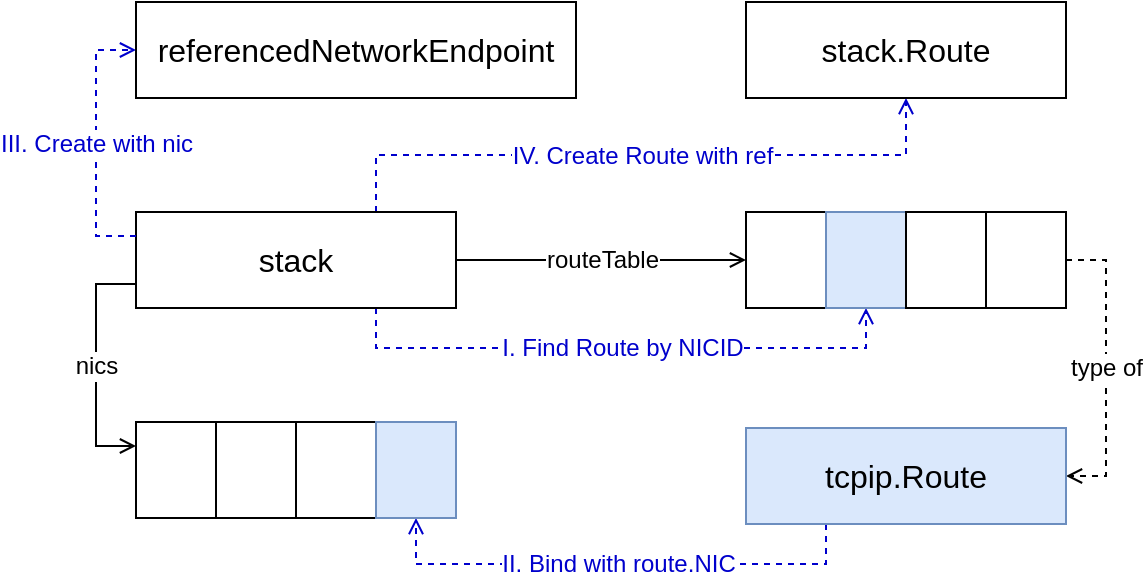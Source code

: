 <mxfile version="11.1.4" type="device"><diagram id="38wjdXhXp2iMwTDVRZkD" name="overView"><mxGraphModel dx="946" dy="682" grid="1" gridSize="10" guides="1" tooltips="1" connect="1" arrows="1" fold="1" page="1" pageScale="1" pageWidth="850" pageHeight="1100" math="0" shadow="0"><root><mxCell id="0"/><mxCell id="1" parent="0"/><mxCell id="Zo_7bwTawd5Thp_G4I15-7" value="routeTable" style="edgeStyle=orthogonalEdgeStyle;rounded=0;orthogonalLoop=1;jettySize=auto;html=1;fontSize=12;endArrow=open;endFill=0;" edge="1" parent="1" source="Zo_7bwTawd5Thp_G4I15-2" target="Zo_7bwTawd5Thp_G4I15-3"><mxGeometry relative="1" as="geometry"/></mxCell><mxCell id="Zo_7bwTawd5Thp_G4I15-15" value="nics" style="edgeStyle=orthogonalEdgeStyle;rounded=0;orthogonalLoop=1;jettySize=auto;html=1;exitX=0;exitY=0.75;exitDx=0;exitDy=0;entryX=0;entryY=0.25;entryDx=0;entryDy=0;endArrow=open;endFill=0;fontSize=12;" edge="1" parent="1" source="Zo_7bwTawd5Thp_G4I15-2" target="Zo_7bwTawd5Thp_G4I15-11"><mxGeometry relative="1" as="geometry"/></mxCell><mxCell id="Zo_7bwTawd5Thp_G4I15-16" value="I. Find Route by NICID" style="edgeStyle=orthogonalEdgeStyle;rounded=0;orthogonalLoop=1;jettySize=auto;html=1;exitX=0.75;exitY=1;exitDx=0;exitDy=0;entryX=0.5;entryY=1;entryDx=0;entryDy=0;endArrow=open;endFill=0;fontSize=12;dashed=1;strokeColor=#0000CC;fontColor=#0000CC;" edge="1" parent="1" source="Zo_7bwTawd5Thp_G4I15-2" target="Zo_7bwTawd5Thp_G4I15-4"><mxGeometry relative="1" as="geometry"/></mxCell><mxCell id="Zo_7bwTawd5Thp_G4I15-30" value="IV. Create Route with ref" style="edgeStyle=orthogonalEdgeStyle;rounded=0;orthogonalLoop=1;jettySize=auto;html=1;exitX=0.75;exitY=0;exitDx=0;exitDy=0;entryX=0.5;entryY=1;entryDx=0;entryDy=0;dashed=1;endArrow=open;endFill=0;fontSize=12;strokeColor=#0000CC;fontColor=#0000CC;" edge="1" parent="1" source="Zo_7bwTawd5Thp_G4I15-2" target="Zo_7bwTawd5Thp_G4I15-28"><mxGeometry relative="1" as="geometry"/></mxCell><mxCell id="Zo_7bwTawd5Thp_G4I15-2" value="stack" style="rounded=0;whiteSpace=wrap;html=1;fontSize=16;" vertex="1" parent="1"><mxGeometry x="192" y="163" width="160" height="48" as="geometry"/></mxCell><mxCell id="Zo_7bwTawd5Thp_G4I15-10" value="type of" style="edgeStyle=orthogonalEdgeStyle;rounded=0;orthogonalLoop=1;jettySize=auto;html=1;exitX=1;exitY=0.5;exitDx=0;exitDy=0;entryX=1;entryY=0.5;entryDx=0;entryDy=0;endArrow=open;endFill=0;fontSize=12;dashed=1;" edge="1" parent="1" source="Zo_7bwTawd5Thp_G4I15-6" target="Zo_7bwTawd5Thp_G4I15-9"><mxGeometry relative="1" as="geometry"/></mxCell><mxCell id="Zo_7bwTawd5Thp_G4I15-3" value="" style="rounded=0;whiteSpace=wrap;html=1;fontSize=16;" vertex="1" parent="1"><mxGeometry x="497" y="163" width="40" height="48" as="geometry"/></mxCell><mxCell id="Zo_7bwTawd5Thp_G4I15-4" value="" style="rounded=0;whiteSpace=wrap;html=1;fontSize=16;fillColor=#dae8fc;strokeColor=#6c8ebf;" vertex="1" parent="1"><mxGeometry x="537" y="163" width="40" height="48" as="geometry"/></mxCell><mxCell id="Zo_7bwTawd5Thp_G4I15-5" value="" style="rounded=0;whiteSpace=wrap;html=1;fontSize=16;" vertex="1" parent="1"><mxGeometry x="577" y="163" width="40" height="48" as="geometry"/></mxCell><mxCell id="Zo_7bwTawd5Thp_G4I15-6" value="" style="rounded=0;whiteSpace=wrap;html=1;fontSize=16;" vertex="1" parent="1"><mxGeometry x="617" y="163" width="40" height="48" as="geometry"/></mxCell><mxCell id="Zo_7bwTawd5Thp_G4I15-17" value="II. Bind with route.NIC" style="edgeStyle=orthogonalEdgeStyle;rounded=0;orthogonalLoop=1;jettySize=auto;html=1;exitX=0.25;exitY=1;exitDx=0;exitDy=0;entryX=0.5;entryY=1;entryDx=0;entryDy=0;dashed=1;endArrow=open;endFill=0;fontSize=12;strokeColor=#0000CC;fontColor=#0000CC;" edge="1" parent="1" source="Zo_7bwTawd5Thp_G4I15-9" target="Zo_7bwTawd5Thp_G4I15-14"><mxGeometry relative="1" as="geometry"/></mxCell><mxCell id="Zo_7bwTawd5Thp_G4I15-9" value="tcpip.Route" style="rounded=0;whiteSpace=wrap;html=1;fontSize=16;fillColor=#dae8fc;strokeColor=#6c8ebf;" vertex="1" parent="1"><mxGeometry x="497" y="271" width="160" height="48" as="geometry"/></mxCell><mxCell id="Zo_7bwTawd5Thp_G4I15-11" value="" style="rounded=0;whiteSpace=wrap;html=1;fontSize=16;" vertex="1" parent="1"><mxGeometry x="192" y="268" width="40" height="48" as="geometry"/></mxCell><mxCell id="Zo_7bwTawd5Thp_G4I15-12" value="" style="rounded=0;whiteSpace=wrap;html=1;fontSize=16;" vertex="1" parent="1"><mxGeometry x="232" y="268" width="40" height="48" as="geometry"/></mxCell><mxCell id="Zo_7bwTawd5Thp_G4I15-13" value="" style="rounded=0;whiteSpace=wrap;html=1;fontSize=16;" vertex="1" parent="1"><mxGeometry x="272" y="268" width="40" height="48" as="geometry"/></mxCell><mxCell id="Zo_7bwTawd5Thp_G4I15-26" value="III. Create with nic" style="edgeStyle=orthogonalEdgeStyle;rounded=0;orthogonalLoop=1;jettySize=auto;html=1;exitX=0;exitY=0.25;exitDx=0;exitDy=0;entryX=0;entryY=0.5;entryDx=0;entryDy=0;endArrow=open;endFill=0;fontSize=12;dashed=1;strokeColor=#0000CC;fontColor=#0000CC;" edge="1" parent="1" source="Zo_7bwTawd5Thp_G4I15-2" target="Zo_7bwTawd5Thp_G4I15-25"><mxGeometry relative="1" as="geometry"/></mxCell><mxCell id="Zo_7bwTawd5Thp_G4I15-14" value="" style="rounded=0;whiteSpace=wrap;html=1;fontSize=16;fillColor=#dae8fc;strokeColor=#6c8ebf;" vertex="1" parent="1"><mxGeometry x="312" y="268" width="40" height="48" as="geometry"/></mxCell><mxCell id="Zo_7bwTawd5Thp_G4I15-25" value="referencedNetworkEndpoint" style="rounded=0;whiteSpace=wrap;html=1;fontSize=16;" vertex="1" parent="1"><mxGeometry x="192" y="58" width="220" height="48" as="geometry"/></mxCell><mxCell id="Zo_7bwTawd5Thp_G4I15-28" value="stack.Route" style="rounded=0;whiteSpace=wrap;html=1;fontSize=16;" vertex="1" parent="1"><mxGeometry x="497" y="58" width="160" height="48" as="geometry"/></mxCell></root></mxGraphModel></diagram><diagram id="BnjlDpb2Fc1uYSMfX3WN" name="getRefEP"><mxGraphModel dx="946" dy="682" grid="1" gridSize="10" guides="1" tooltips="1" connect="1" arrows="1" fold="1" page="1" pageScale="1" pageWidth="850" pageHeight="1100" math="0" shadow="0"><root><mxCell id="5UM8EwpIDtPfhzLSX5zH-0"/><mxCell id="5UM8EwpIDtPfhzLSX5zH-1" parent="5UM8EwpIDtPfhzLSX5zH-0"/><mxCell id="5UM8EwpIDtPfhzLSX5zH-7" value="endpoints" style="edgeStyle=orthogonalEdgeStyle;rounded=0;orthogonalLoop=1;jettySize=auto;html=1;exitX=0;exitY=0.25;exitDx=0;exitDy=0;entryX=0;entryY=0.5;entryDx=0;entryDy=0;endArrow=open;endFill=0;strokeColor=#000000;fontSize=12;fontColor=#000000;" edge="1" parent="5UM8EwpIDtPfhzLSX5zH-1" source="5UM8EwpIDtPfhzLSX5zH-2" target="5UM8EwpIDtPfhzLSX5zH-3"><mxGeometry relative="1" as="geometry"/></mxCell><mxCell id="5UM8EwpIDtPfhzLSX5zH-10" value="I. Create" style="edgeStyle=orthogonalEdgeStyle;rounded=0;orthogonalLoop=1;jettySize=auto;html=1;exitX=0;exitY=0.5;exitDx=0;exitDy=0;entryX=0;entryY=0.5;entryDx=0;entryDy=0;endArrow=open;endFill=0;strokeColor=#000000;fontSize=12;fontColor=#000000;dashed=1;" edge="1" parent="5UM8EwpIDtPfhzLSX5zH-1" source="5UM8EwpIDtPfhzLSX5zH-2" target="5UM8EwpIDtPfhzLSX5zH-8"><mxGeometry relative="1" as="geometry"><Array as="points"><mxPoint x="61" y="364"/><mxPoint x="61" y="154"/></Array></mxGeometry></mxCell><mxCell id="5UM8EwpIDtPfhzLSX5zH-17" value="III. Create" style="edgeStyle=orthogonalEdgeStyle;rounded=0;orthogonalLoop=1;jettySize=auto;html=1;entryX=0.5;entryY=1;entryDx=0;entryDy=0;dashed=1;endArrow=open;endFill=0;strokeColor=#000000;fontSize=12;fontColor=#000000;exitX=1;exitY=0.5;exitDx=0;exitDy=0;" edge="1" parent="5UM8EwpIDtPfhzLSX5zH-1" source="5UM8EwpIDtPfhzLSX5zH-2" target="5UM8EwpIDtPfhzLSX5zH-9"><mxGeometry relative="1" as="geometry"><mxPoint x="431" y="470" as="sourcePoint"/></mxGeometry></mxCell><mxCell id="5UM8EwpIDtPfhzLSX5zH-25" value="primary" style="edgeStyle=orthogonalEdgeStyle;rounded=0;orthogonalLoop=1;jettySize=auto;html=1;exitX=1;exitY=0.75;exitDx=0;exitDy=0;entryX=0;entryY=0.75;entryDx=0;entryDy=0;endArrow=open;endFill=0;strokeColor=#000000;fontSize=12;fontColor=#000000;" edge="1" parent="5UM8EwpIDtPfhzLSX5zH-1" source="5UM8EwpIDtPfhzLSX5zH-2" target="5UM8EwpIDtPfhzLSX5zH-21"><mxGeometry relative="1" as="geometry"/></mxCell><mxCell id="5UM8EwpIDtPfhzLSX5zH-2" value="NIC" style="rounded=0;whiteSpace=wrap;html=1;fontSize=16;fontColor=#000000;" vertex="1" parent="5UM8EwpIDtPfhzLSX5zH-1"><mxGeometry x="253" y="340" width="160" height="48" as="geometry"/></mxCell><mxCell id="5UM8EwpIDtPfhzLSX5zH-3" value="" style="rounded=0;whiteSpace=wrap;html=1;fontSize=16;" vertex="1" parent="5UM8EwpIDtPfhzLSX5zH-1"><mxGeometry x="121" y="235" width="40" height="48" as="geometry"/></mxCell><mxCell id="5UM8EwpIDtPfhzLSX5zH-4" value="" style="rounded=0;whiteSpace=wrap;html=1;fontSize=16;" vertex="1" parent="5UM8EwpIDtPfhzLSX5zH-1"><mxGeometry x="161" y="235" width="40" height="48" as="geometry"/></mxCell><mxCell id="5UM8EwpIDtPfhzLSX5zH-5" value="" style="rounded=0;whiteSpace=wrap;html=1;fontSize=16;" vertex="1" parent="5UM8EwpIDtPfhzLSX5zH-1"><mxGeometry x="201" y="235" width="40" height="48" as="geometry"/></mxCell><mxCell id="5UM8EwpIDtPfhzLSX5zH-6" value="ID" style="rounded=0;whiteSpace=wrap;html=1;fontSize=16;fillColor=#dae8fc;strokeColor=#6c8ebf;" vertex="1" parent="5UM8EwpIDtPfhzLSX5zH-1"><mxGeometry x="241" y="235" width="40" height="48" as="geometry"/></mxCell><mxCell id="5UM8EwpIDtPfhzLSX5zH-15" value="II. generate ID" style="edgeStyle=orthogonalEdgeStyle;rounded=0;orthogonalLoop=1;jettySize=auto;html=1;exitX=1;exitY=0.75;exitDx=0;exitDy=0;entryX=1;entryY=0.25;entryDx=0;entryDy=0;endArrow=open;endFill=0;strokeColor=#000000;fontSize=12;fontColor=#000000;dashed=1;" edge="1" parent="5UM8EwpIDtPfhzLSX5zH-1" source="5UM8EwpIDtPfhzLSX5zH-8" target="5UM8EwpIDtPfhzLSX5zH-6"><mxGeometry relative="1" as="geometry"/></mxCell><mxCell id="5UM8EwpIDtPfhzLSX5zH-8" value="NetworkEndpoint" style="rounded=0;whiteSpace=wrap;html=1;fontSize=16;fillColor=#dae8fc;strokeColor=#6c8ebf;" vertex="1" parent="5UM8EwpIDtPfhzLSX5zH-1"><mxGeometry x="121" y="130" width="160" height="48" as="geometry"/></mxCell><mxCell id="5UM8EwpIDtPfhzLSX5zH-12" value="ep" style="edgeStyle=orthogonalEdgeStyle;rounded=0;orthogonalLoop=1;jettySize=auto;html=1;exitX=0;exitY=0.5;exitDx=0;exitDy=0;entryX=1;entryY=0.5;entryDx=0;entryDy=0;endArrow=open;endFill=0;strokeColor=#000000;fontSize=12;fontColor=#000000;" edge="1" parent="5UM8EwpIDtPfhzLSX5zH-1" source="5UM8EwpIDtPfhzLSX5zH-9" target="5UM8EwpIDtPfhzLSX5zH-8"><mxGeometry relative="1" as="geometry"/></mxCell><mxCell id="5UM8EwpIDtPfhzLSX5zH-19" value="IV. Bind" style="edgeStyle=orthogonalEdgeStyle;rounded=0;orthogonalLoop=1;jettySize=auto;html=1;exitX=0;exitY=0.75;exitDx=0;exitDy=0;entryX=1;entryY=0.5;entryDx=0;entryDy=0;endArrow=open;endFill=0;strokeColor=#000000;fontSize=12;fontColor=#000000;dashed=1;" edge="1" parent="5UM8EwpIDtPfhzLSX5zH-1" source="5UM8EwpIDtPfhzLSX5zH-9" target="5UM8EwpIDtPfhzLSX5zH-6"><mxGeometry relative="1" as="geometry"><Array as="points"><mxPoint x="379" y="166"/><mxPoint x="379" y="259"/></Array></mxGeometry></mxCell><mxCell id="5UM8EwpIDtPfhzLSX5zH-20" value="n" style="edgeStyle=orthogonalEdgeStyle;rounded=0;orthogonalLoop=1;jettySize=auto;html=1;exitX=0.25;exitY=1;exitDx=0;exitDy=0;endArrow=open;endFill=0;strokeColor=#000000;fontSize=12;fontColor=#000000;entryX=1;entryY=0.25;entryDx=0;entryDy=0;" edge="1" parent="5UM8EwpIDtPfhzLSX5zH-1" source="5UM8EwpIDtPfhzLSX5zH-9" target="5UM8EwpIDtPfhzLSX5zH-2"><mxGeometry relative="1" as="geometry"/></mxCell><mxCell id="5UM8EwpIDtPfhzLSX5zH-30" value="V. PushBack" style="edgeStyle=orthogonalEdgeStyle;rounded=0;orthogonalLoop=1;jettySize=auto;html=1;exitX=1;exitY=0.5;exitDx=0;exitDy=0;entryX=0.5;entryY=0;entryDx=0;entryDy=0;dashed=1;endArrow=open;endFill=0;strokeColor=#000000;fontSize=12;fontColor=#000000;" edge="1" parent="5UM8EwpIDtPfhzLSX5zH-1" source="5UM8EwpIDtPfhzLSX5zH-9" target="5UM8EwpIDtPfhzLSX5zH-27"><mxGeometry relative="1" as="geometry"/></mxCell><mxCell id="5UM8EwpIDtPfhzLSX5zH-9" value="referenceNetworkEndpoint" style="rounded=0;whiteSpace=wrap;html=1;fontSize=16;fillColor=#dae8fc;strokeColor=#6c8ebf;" vertex="1" parent="5UM8EwpIDtPfhzLSX5zH-1"><mxGeometry x="409" y="130" width="220" height="48" as="geometry"/></mxCell><mxCell id="5UM8EwpIDtPfhzLSX5zH-29" value="type of" style="edgeStyle=orthogonalEdgeStyle;rounded=0;orthogonalLoop=1;jettySize=auto;html=1;exitX=0;exitY=0.25;exitDx=0;exitDy=0;entryX=0;entryY=0.5;entryDx=0;entryDy=0;endArrow=open;endFill=0;strokeColor=#000000;fontSize=12;fontColor=#000000;dashed=1;" edge="1" parent="5UM8EwpIDtPfhzLSX5zH-1" source="5UM8EwpIDtPfhzLSX5zH-21" target="5UM8EwpIDtPfhzLSX5zH-27"><mxGeometry relative="1" as="geometry"/></mxCell><mxCell id="5UM8EwpIDtPfhzLSX5zH-21" value="protocol" style="rounded=0;whiteSpace=wrap;html=1;fontSize=16;" vertex="1" parent="5UM8EwpIDtPfhzLSX5zH-1"><mxGeometry x="629" y="340" width="80" height="48" as="geometry"/></mxCell><mxCell id="5UM8EwpIDtPfhzLSX5zH-26" value="" style="rounded=0;whiteSpace=wrap;html=1;fontSize=16;" vertex="1" parent="5UM8EwpIDtPfhzLSX5zH-1"><mxGeometry x="709" y="340" width="80" height="48" as="geometry"/></mxCell><mxCell id="5UM8EwpIDtPfhzLSX5zH-27" value="ilist.List" style="rounded=0;whiteSpace=wrap;html=1;fontSize=16;fontColor=#000000;" vertex="1" parent="5UM8EwpIDtPfhzLSX5zH-1"><mxGeometry x="629" y="235" width="160" height="48" as="geometry"/></mxCell></root></mxGraphModel></diagram><diagram id="YUaYu9k6HdgQVt69VQ2j" name="Dispatch"><mxGraphModel dx="946" dy="682" grid="1" gridSize="10" guides="1" tooltips="1" connect="1" arrows="1" fold="1" page="1" pageScale="1" pageWidth="850" pageHeight="1100" math="0" shadow="0"><root><mxCell id="BqEhNzQtBZOIrvI9mUw--0"/><mxCell id="BqEhNzQtBZOIrvI9mUw--1" parent="BqEhNzQtBZOIrvI9mUw--0"/><mxCell id="BqEhNzQtBZOIrvI9mUw--8" value="endpoints" style="edgeStyle=orthogonalEdgeStyle;rounded=0;orthogonalLoop=1;jettySize=auto;html=1;endArrow=open;endFill=0;strokeColor=#000000;fontSize=12;fontColor=#000000;" edge="1" parent="BqEhNzQtBZOIrvI9mUw--1" source="BqEhNzQtBZOIrvI9mUw--2" target="BqEhNzQtBZOIrvI9mUw--4"><mxGeometry relative="1" as="geometry"/></mxCell><mxCell id="BqEhNzQtBZOIrvI9mUw--13" value="I. getRef by networkProtocol and dst" style="edgeStyle=orthogonalEdgeStyle;rounded=0;orthogonalLoop=1;jettySize=auto;html=1;exitX=0.5;exitY=0;exitDx=0;exitDy=0;entryX=0;entryY=0.5;entryDx=0;entryDy=0;endArrow=open;endFill=0;strokeColor=#0000CC;fontSize=12;fontColor=#0000CC;dashed=1;" edge="1" parent="BqEhNzQtBZOIrvI9mUw--1" source="BqEhNzQtBZOIrvI9mUw--2" target="BqEhNzQtBZOIrvI9mUw--3"><mxGeometry relative="1" as="geometry"/></mxCell><mxCell id="BqEhNzQtBZOIrvI9mUw--17" value="II. Create Route by ref and linkEP" style="edgeStyle=orthogonalEdgeStyle;rounded=0;orthogonalLoop=1;jettySize=auto;html=1;exitX=0.25;exitY=1;exitDx=0;exitDy=0;entryX=0.75;entryY=1;entryDx=0;entryDy=0;dashed=1;endArrow=open;endFill=0;strokeColor=#0000CC;fontSize=12;fontColor=#0000CC;" edge="1" parent="BqEhNzQtBZOIrvI9mUw--1" source="BqEhNzQtBZOIrvI9mUw--2" target="BqEhNzQtBZOIrvI9mUw--15"><mxGeometry relative="1" as="geometry"/></mxCell><mxCell id="BqEhNzQtBZOIrvI9mUw--2" value="NIC" style="rounded=0;whiteSpace=wrap;html=1;fontSize=16;fontColor=#000000;" vertex="1" parent="BqEhNzQtBZOIrvI9mUw--1"><mxGeometry x="280" y="341.5" width="160" height="48" as="geometry"/></mxCell><mxCell id="BqEhNzQtBZOIrvI9mUw--12" value="ep" style="edgeStyle=orthogonalEdgeStyle;rounded=0;orthogonalLoop=1;jettySize=auto;html=1;exitX=0.364;exitY=-0.01;exitDx=0;exitDy=0;entryX=0.5;entryY=1;entryDx=0;entryDy=0;endArrow=open;endFill=0;strokeColor=#000000;fontSize=12;fontColor=#000000;exitPerimeter=0;" edge="1" parent="BqEhNzQtBZOIrvI9mUw--1" source="BqEhNzQtBZOIrvI9mUw--3" target="BqEhNzQtBZOIrvI9mUw--11"><mxGeometry relative="1" as="geometry"/></mxCell><mxCell id="BqEhNzQtBZOIrvI9mUw--3" value="referenceNetworkEndpoint" style="rounded=0;whiteSpace=wrap;html=1;fontSize=16;fontColor=#000000;" vertex="1" parent="BqEhNzQtBZOIrvI9mUw--1"><mxGeometry x="550" y="244.5" width="220" height="48" as="geometry"/></mxCell><mxCell id="BqEhNzQtBZOIrvI9mUw--4" value="" style="rounded=0;whiteSpace=wrap;html=1;fontSize=16;" vertex="1" parent="BqEhNzQtBZOIrvI9mUw--1"><mxGeometry x="550" y="341.5" width="40" height="48" as="geometry"/></mxCell><mxCell id="BqEhNzQtBZOIrvI9mUw--5" value="" style="rounded=0;whiteSpace=wrap;html=1;fontSize=16;" vertex="1" parent="BqEhNzQtBZOIrvI9mUw--1"><mxGeometry x="590" y="341.5" width="40" height="48" as="geometry"/></mxCell><mxCell id="BqEhNzQtBZOIrvI9mUw--6" value="" style="rounded=0;whiteSpace=wrap;html=1;fontSize=16;" vertex="1" parent="BqEhNzQtBZOIrvI9mUw--1"><mxGeometry x="630" y="341.5" width="40" height="48" as="geometry"/></mxCell><mxCell id="BqEhNzQtBZOIrvI9mUw--10" value="contains" style="edgeStyle=orthogonalEdgeStyle;rounded=0;orthogonalLoop=1;jettySize=auto;html=1;exitX=0;exitY=0.25;exitDx=0;exitDy=0;entryX=0;entryY=0.75;entryDx=0;entryDy=0;endArrow=open;endFill=0;strokeColor=#000000;fontSize=12;fontColor=#000000;dashed=1;" edge="1" parent="BqEhNzQtBZOIrvI9mUw--1" source="BqEhNzQtBZOIrvI9mUw--4" target="BqEhNzQtBZOIrvI9mUw--3"><mxGeometry relative="1" as="geometry"/></mxCell><mxCell id="BqEhNzQtBZOIrvI9mUw--7" value="" style="rounded=0;whiteSpace=wrap;html=1;fontSize=16;" vertex="1" parent="BqEhNzQtBZOIrvI9mUw--1"><mxGeometry x="670" y="341.5" width="40" height="48" as="geometry"/></mxCell><mxCell id="BqEhNzQtBZOIrvI9mUw--18" value="III. HandlePacket by route and views" style="edgeStyle=orthogonalEdgeStyle;rounded=0;orthogonalLoop=1;jettySize=auto;html=1;exitX=0.5;exitY=0;exitDx=0;exitDy=0;dashed=1;endArrow=open;endFill=0;strokeColor=#0000CC;fontSize=12;fontColor=#0000CC;" edge="1" parent="BqEhNzQtBZOIrvI9mUw--1" source="BqEhNzQtBZOIrvI9mUw--11"><mxGeometry relative="1" as="geometry"><mxPoint x="630" y="70" as="targetPoint"/></mxGeometry></mxCell><mxCell id="BqEhNzQtBZOIrvI9mUw--22" value="linkEP" style="edgeStyle=orthogonalEdgeStyle;rounded=0;orthogonalLoop=1;jettySize=auto;html=1;exitX=1;exitY=0.5;exitDx=0;exitDy=0;entryX=1;entryY=0.5;entryDx=0;entryDy=0;endArrow=open;endFill=0;strokeColor=#000000;fontSize=12;fontColor=#000000;" edge="1" parent="BqEhNzQtBZOIrvI9mUw--1" source="BqEhNzQtBZOIrvI9mUw--11" target="BqEhNzQtBZOIrvI9mUw--19"><mxGeometry relative="1" as="geometry"><Array as="points"><mxPoint x="800" y="172"/><mxPoint x="800" y="464"/></Array></mxGeometry></mxCell><mxCell id="BqEhNzQtBZOIrvI9mUw--11" value="NetworkEndpoint" style="rounded=0;whiteSpace=wrap;html=1;fontSize=16;fontColor=#000000;" vertex="1" parent="BqEhNzQtBZOIrvI9mUw--1"><mxGeometry x="550" y="147.5" width="160" height="48" as="geometry"/></mxCell><mxCell id="BqEhNzQtBZOIrvI9mUw--20" value="ref" style="edgeStyle=orthogonalEdgeStyle;rounded=0;orthogonalLoop=1;jettySize=auto;html=1;exitX=0.5;exitY=0;exitDx=0;exitDy=0;entryX=0;entryY=0.25;entryDx=0;entryDy=0;endArrow=open;endFill=0;strokeColor=#000000;fontSize=12;fontColor=#000000;" edge="1" parent="BqEhNzQtBZOIrvI9mUw--1" source="BqEhNzQtBZOIrvI9mUw--15" target="BqEhNzQtBZOIrvI9mUw--3"><mxGeometry relative="1" as="geometry"/></mxCell><mxCell id="BqEhNzQtBZOIrvI9mUw--21" value="LocalLinkAddress" style="edgeStyle=orthogonalEdgeStyle;rounded=0;orthogonalLoop=1;jettySize=auto;html=1;exitX=0.5;exitY=1;exitDx=0;exitDy=0;entryX=0;entryY=0.5;entryDx=0;entryDy=0;endArrow=open;endFill=0;strokeColor=#000000;fontSize=12;fontColor=#000000;" edge="1" parent="BqEhNzQtBZOIrvI9mUw--1" source="BqEhNzQtBZOIrvI9mUw--15" target="BqEhNzQtBZOIrvI9mUw--19"><mxGeometry relative="1" as="geometry"/></mxCell><mxCell id="BqEhNzQtBZOIrvI9mUw--15" value="Route" style="rounded=0;whiteSpace=wrap;html=1;fontSize=16;fontColor=#000000;" vertex="1" parent="BqEhNzQtBZOIrvI9mUw--1"><mxGeometry x="30" y="341.5" width="160" height="48" as="geometry"/></mxCell><mxCell id="BqEhNzQtBZOIrvI9mUw--19" value="LinkEndpoint" style="rounded=0;whiteSpace=wrap;html=1;fontSize=16;fontColor=#000000;" vertex="1" parent="BqEhNzQtBZOIrvI9mUw--1"><mxGeometry x="550" y="440" width="160" height="48" as="geometry"/></mxCell></root></mxGraphModel></diagram><diagram id="QkqQ9XfvNmpoGXDIZnxD" name="TransportDispatcher"><mxGraphModel dx="946" dy="682" grid="1" gridSize="10" guides="1" tooltips="1" connect="1" arrows="1" fold="1" page="1" pageScale="1" pageWidth="850" pageHeight="1100" math="0" shadow="0"><root><mxCell id="IktxJ9ipgRB39CSFPEiL-0"/><mxCell id="IktxJ9ipgRB39CSFPEiL-1" parent="IktxJ9ipgRB39CSFPEiL-0"/><mxCell id="IktxJ9ipgRB39CSFPEiL-10" value="demux" style="edgeStyle=orthogonalEdgeStyle;rounded=0;orthogonalLoop=1;jettySize=auto;html=1;exitX=0;exitY=0.25;exitDx=0;exitDy=0;entryX=0;entryY=0.75;entryDx=0;entryDy=0;endArrow=open;endFill=0;strokeColor=#000000;fontSize=12;fontColor=#000000;" edge="1" parent="IktxJ9ipgRB39CSFPEiL-1" source="IktxJ9ipgRB39CSFPEiL-2" target="IktxJ9ipgRB39CSFPEiL-6"><mxGeometry relative="1" as="geometry"/></mxCell><mxCell id="IktxJ9ipgRB39CSFPEiL-2" value="NIC" style="rounded=0;whiteSpace=wrap;html=1;fontSize=16;fontColor=#000000;" vertex="1" parent="IktxJ9ipgRB39CSFPEiL-1"><mxGeometry x="345" y="466" width="160" height="48" as="geometry"/></mxCell><mxCell id="IktxJ9ipgRB39CSFPEiL-12" value="contains" style="edgeStyle=orthogonalEdgeStyle;rounded=0;orthogonalLoop=1;jettySize=auto;html=1;exitX=0;exitY=0.25;exitDx=0;exitDy=0;entryX=0;entryY=0.75;entryDx=0;entryDy=0;endArrow=open;endFill=0;strokeColor=#000000;fontSize=12;fontColor=#000000;dashed=1;" edge="1" parent="IktxJ9ipgRB39CSFPEiL-1" source="IktxJ9ipgRB39CSFPEiL-6" target="IktxJ9ipgRB39CSFPEiL-11"><mxGeometry relative="1" as="geometry"/></mxCell><mxCell id="IktxJ9ipgRB39CSFPEiL-15" value="I. Find eps with protocolIDs" style="edgeStyle=orthogonalEdgeStyle;rounded=0;orthogonalLoop=1;jettySize=auto;html=1;exitX=1;exitY=0.25;exitDx=0;exitDy=0;entryX=1;entryY=0.75;entryDx=0;entryDy=0;dashed=1;endArrow=open;endFill=0;strokeColor=#FF0000;fontSize=12;fontColor=#FF0000;" edge="1" parent="IktxJ9ipgRB39CSFPEiL-1" source="IktxJ9ipgRB39CSFPEiL-6" target="IktxJ9ipgRB39CSFPEiL-11"><mxGeometry relative="1" as="geometry"/></mxCell><mxCell id="IktxJ9ipgRB39CSFPEiL-6" value="transportDemuxer" style="rounded=0;whiteSpace=wrap;html=1;fontSize=16;" vertex="1" parent="IktxJ9ipgRB39CSFPEiL-1"><mxGeometry x="345" y="360" width="160" height="48" as="geometry"/></mxCell><mxCell id="IktxJ9ipgRB39CSFPEiL-14" value="contains" style="edgeStyle=orthogonalEdgeStyle;rounded=0;orthogonalLoop=1;jettySize=auto;html=1;exitX=0;exitY=0.25;exitDx=0;exitDy=0;entryX=0;entryY=0.75;entryDx=0;entryDy=0;dashed=1;endArrow=open;endFill=0;strokeColor=#000000;fontSize=12;fontColor=#000000;" edge="1" parent="IktxJ9ipgRB39CSFPEiL-1" source="IktxJ9ipgRB39CSFPEiL-11" target="IktxJ9ipgRB39CSFPEiL-13"><mxGeometry relative="1" as="geometry"/></mxCell><mxCell id="IktxJ9ipgRB39CSFPEiL-16" value="II. Find out localPort" style="edgeStyle=orthogonalEdgeStyle;rounded=0;orthogonalLoop=1;jettySize=auto;html=1;exitX=1;exitY=0.25;exitDx=0;exitDy=0;entryX=1;entryY=0.75;entryDx=0;entryDy=0;dashed=1;endArrow=open;endFill=0;strokeColor=#FF0000;fontSize=12;fontColor=#FF0000;" edge="1" parent="IktxJ9ipgRB39CSFPEiL-1" source="IktxJ9ipgRB39CSFPEiL-11" target="IktxJ9ipgRB39CSFPEiL-13"><mxGeometry relative="1" as="geometry"/></mxCell><mxCell id="IktxJ9ipgRB39CSFPEiL-11" value="transportEndpoints" style="rounded=0;whiteSpace=wrap;html=1;fontSize=16;fontColor=#000000;" vertex="1" parent="IktxJ9ipgRB39CSFPEiL-1"><mxGeometry x="345" y="254" width="160" height="48" as="geometry"/></mxCell><mxCell id="IktxJ9ipgRB39CSFPEiL-17" value="III. HandlePacket" style="edgeStyle=orthogonalEdgeStyle;rounded=0;orthogonalLoop=1;jettySize=auto;html=1;exitX=0.5;exitY=0;exitDx=0;exitDy=0;dashed=1;endArrow=open;endFill=0;strokeColor=#FF0000;fontSize=12;fontColor=#FF0000;" edge="1" parent="IktxJ9ipgRB39CSFPEiL-1" source="IktxJ9ipgRB39CSFPEiL-13"><mxGeometry relative="1" as="geometry"><mxPoint x="425" y="80" as="targetPoint"/></mxGeometry></mxCell><mxCell id="IktxJ9ipgRB39CSFPEiL-13" value="TransportEndpoint" style="rounded=0;whiteSpace=wrap;html=1;fontSize=16;fontColor=#000000;" vertex="1" parent="IktxJ9ipgRB39CSFPEiL-1"><mxGeometry x="345" y="148" width="160" height="48" as="geometry"/></mxCell></root></mxGraphModel></diagram><diagram id="mz5hrHnWUvxoxDtKkOkb" name="registerEndpoint"><mxGraphModel dx="946" dy="682" grid="1" gridSize="10" guides="1" tooltips="1" connect="1" arrows="1" fold="1" page="1" pageScale="1" pageWidth="850" pageHeight="1100" math="0" shadow="0"><root><mxCell id="oI0DnXH-y1XjM2N5rhc0-0"/><mxCell id="oI0DnXH-y1XjM2N5rhc0-1" parent="oI0DnXH-y1XjM2N5rhc0-0"/><mxCell id="oI0DnXH-y1XjM2N5rhc0-8" value="protocol" style="edgeStyle=orthogonalEdgeStyle;rounded=0;orthogonalLoop=1;jettySize=auto;html=1;exitX=1;exitY=0.5;exitDx=0;exitDy=0;entryX=0;entryY=0.5;entryDx=0;entryDy=0;endArrow=open;endFill=0;strokeColor=#000000;fontSize=12;fontColor=#000000;" edge="1" parent="oI0DnXH-y1XjM2N5rhc0-1" source="oI0DnXH-y1XjM2N5rhc0-2" target="oI0DnXH-y1XjM2N5rhc0-4"><mxGeometry relative="1" as="geometry"/></mxCell><mxCell id="oI0DnXH-y1XjM2N5rhc0-2" value="transportDemuxer" style="rounded=0;whiteSpace=wrap;html=1;fontSize=16;fontColor=#000000;" vertex="1" parent="oI0DnXH-y1XjM2N5rhc0-1"><mxGeometry x="12" y="230" width="160" height="48" as="geometry"/></mxCell><mxCell id="oI0DnXH-y1XjM2N5rhc0-10" value="type of" style="edgeStyle=orthogonalEdgeStyle;rounded=0;orthogonalLoop=1;jettySize=auto;html=1;exitX=0;exitY=0.25;exitDx=0;exitDy=0;entryX=0;entryY=0.75;entryDx=0;entryDy=0;endArrow=open;endFill=0;strokeColor=#000000;fontSize=12;fontColor=#000000;dashed=1;" edge="1" parent="oI0DnXH-y1XjM2N5rhc0-1" source="oI0DnXH-y1XjM2N5rhc0-4" target="oI0DnXH-y1XjM2N5rhc0-9"><mxGeometry relative="1" as="geometry"/></mxCell><mxCell id="oI0DnXH-y1XjM2N5rhc0-4" value="protocolIDs" style="rounded=0;whiteSpace=wrap;html=1;fontSize=16;" vertex="1" parent="oI0DnXH-y1XjM2N5rhc0-1"><mxGeometry x="277" y="230" width="100" height="48" as="geometry"/></mxCell><mxCell id="oI0DnXH-y1XjM2N5rhc0-5" value="" style="rounded=0;whiteSpace=wrap;html=1;fontSize=16;" vertex="1" parent="oI0DnXH-y1XjM2N5rhc0-1"><mxGeometry x="377" y="230" width="100" height="48" as="geometry"/></mxCell><mxCell id="oI0DnXH-y1XjM2N5rhc0-15" value="endpoints" style="edgeStyle=orthogonalEdgeStyle;rounded=0;orthogonalLoop=1;jettySize=auto;html=1;exitX=1;exitY=0.5;exitDx=0;exitDy=0;entryX=0;entryY=0.5;entryDx=0;entryDy=0;endArrow=open;endFill=0;strokeColor=#000000;fontSize=12;fontColor=#000000;" edge="1" parent="oI0DnXH-y1XjM2N5rhc0-1" source="oI0DnXH-y1XjM2N5rhc0-9" target="oI0DnXH-y1XjM2N5rhc0-11"><mxGeometry relative="1" as="geometry"/></mxCell><mxCell id="oI0DnXH-y1XjM2N5rhc0-9" value="transportEndpoints" style="rounded=0;whiteSpace=wrap;html=1;fontSize=16;fontColor=#000000;" vertex="1" parent="oI0DnXH-y1XjM2N5rhc0-1"><mxGeometry x="277" y="130" width="160" height="48" as="geometry"/></mxCell><mxCell id="oI0DnXH-y1XjM2N5rhc0-18" value="type of" style="edgeStyle=orthogonalEdgeStyle;rounded=0;orthogonalLoop=1;jettySize=auto;html=1;exitX=0;exitY=0.25;exitDx=0;exitDy=0;entryX=0;entryY=0.75;entryDx=0;entryDy=0;endArrow=open;endFill=0;strokeColor=#000000;fontSize=12;fontColor=#000000;dashed=1;" edge="1" parent="oI0DnXH-y1XjM2N5rhc0-1" source="oI0DnXH-y1XjM2N5rhc0-11" target="oI0DnXH-y1XjM2N5rhc0-17"><mxGeometry relative="1" as="geometry"/></mxCell><mxCell id="oI0DnXH-y1XjM2N5rhc0-11" value="TransportEndpointID" style="rounded=0;whiteSpace=wrap;html=1;fontSize=16;" vertex="1" parent="oI0DnXH-y1XjM2N5rhc0-1"><mxGeometry x="517" y="130" width="160" height="48" as="geometry"/></mxCell><mxCell id="oI0DnXH-y1XjM2N5rhc0-16" value="" style="rounded=0;whiteSpace=wrap;html=1;fontSize=16;" vertex="1" parent="oI0DnXH-y1XjM2N5rhc0-1"><mxGeometry x="677" y="130" width="160" height="48" as="geometry"/></mxCell><mxCell id="oI0DnXH-y1XjM2N5rhc0-17" value="TransportEndpoint" style="rounded=0;whiteSpace=wrap;html=1;fontSize=16;fontColor=#000000;" vertex="1" parent="oI0DnXH-y1XjM2N5rhc0-1"><mxGeometry x="517" y="30" width="160" height="48" as="geometry"/></mxCell></root></mxGraphModel></diagram><diagram id="lkaBCvIuIX8-WIu8G-SI" name="mainLoop"><mxGraphModel dx="946" dy="682" grid="1" gridSize="10" guides="1" tooltips="1" connect="1" arrows="1" fold="1" page="1" pageScale="1" pageWidth="850" pageHeight="1100" math="0" shadow="0"><root><mxCell id="lzlm83kZsfbv23o0gPDm-0"/><mxCell id="lzlm83kZsfbv23o0gPDm-1" parent="lzlm83kZsfbv23o0gPDm-0"/><mxCell id="lzlm83kZsfbv23o0gPDm-8" value="snd" style="edgeStyle=orthogonalEdgeStyle;rounded=0;orthogonalLoop=1;jettySize=auto;html=1;exitX=1;exitY=0.5;exitDx=0;exitDy=0;entryX=0.25;entryY=1;entryDx=0;entryDy=0;endArrow=open;endFill=0;strokeColor=#000000;fontSize=12;fontColor=#000000;" edge="1" parent="lzlm83kZsfbv23o0gPDm-1" source="lzlm83kZsfbv23o0gPDm-2" target="lzlm83kZsfbv23o0gPDm-7"><mxGeometry relative="1" as="geometry"/></mxCell><mxCell id="lzlm83kZsfbv23o0gPDm-9" value="rcv" style="edgeStyle=orthogonalEdgeStyle;rounded=0;orthogonalLoop=1;jettySize=auto;html=1;exitX=0;exitY=0.5;exitDx=0;exitDy=0;entryX=0.75;entryY=1;entryDx=0;entryDy=0;endArrow=open;endFill=0;strokeColor=#000000;fontSize=12;fontColor=#000000;" edge="1" parent="lzlm83kZsfbv23o0gPDm-1" source="lzlm83kZsfbv23o0gPDm-2" target="lzlm83kZsfbv23o0gPDm-6"><mxGeometry relative="1" as="geometry"/></mxCell><mxCell id="lzlm83kZsfbv23o0gPDm-10" value="III. Create" style="edgeStyle=orthogonalEdgeStyle;rounded=0;orthogonalLoop=1;jettySize=auto;html=1;exitX=0.75;exitY=0;exitDx=0;exitDy=0;entryX=0;entryY=0.5;entryDx=0;entryDy=0;endArrow=open;endFill=0;strokeColor=#000000;fontSize=12;fontColor=#000000;dashed=1;" edge="1" parent="lzlm83kZsfbv23o0gPDm-1" source="lzlm83kZsfbv23o0gPDm-2" target="lzlm83kZsfbv23o0gPDm-7"><mxGeometry relative="1" as="geometry"/></mxCell><mxCell id="lzlm83kZsfbv23o0gPDm-11" value="III. Create" style="edgeStyle=orthogonalEdgeStyle;rounded=0;orthogonalLoop=1;jettySize=auto;html=1;exitX=0.25;exitY=0;exitDx=0;exitDy=0;entryX=1;entryY=0.5;entryDx=0;entryDy=0;endArrow=open;endFill=0;strokeColor=#000000;fontSize=12;fontColor=#000000;dashed=1;" edge="1" parent="lzlm83kZsfbv23o0gPDm-1" source="lzlm83kZsfbv23o0gPDm-2" target="lzlm83kZsfbv23o0gPDm-6"><mxGeometry relative="1" as="geometry"/></mxCell><mxCell id="lzlm83kZsfbv23o0gPDm-2" value="tcp.endPoint" style="rounded=0;whiteSpace=wrap;html=1;fontSize=16;fontColor=#000000;" vertex="1" parent="lzlm83kZsfbv23o0gPDm-1"><mxGeometry x="205" y="460" width="160" height="48" as="geometry"/></mxCell><mxCell id="lzlm83kZsfbv23o0gPDm-4" value="I. Create" style="edgeStyle=orthogonalEdgeStyle;rounded=0;orthogonalLoop=1;jettySize=auto;html=1;dashed=1;endArrow=open;endFill=0;strokeColor=#000000;fontSize=12;fontColor=#000000;entryX=1;entryY=0.5;entryDx=0;entryDy=0;" edge="1" parent="lzlm83kZsfbv23o0gPDm-1" target="lzlm83kZsfbv23o0gPDm-3"><mxGeometry relative="1" as="geometry"><mxPoint x="615" y="350" as="targetPoint"/><mxPoint x="805" y="484" as="sourcePoint"/></mxGeometry></mxCell><mxCell id="lzlm83kZsfbv23o0gPDm-5" value="II. Execute" style="edgeStyle=orthogonalEdgeStyle;rounded=0;orthogonalLoop=1;jettySize=auto;html=1;dashed=1;endArrow=open;endFill=0;strokeColor=#000000;fontSize=12;fontColor=#000000;" edge="1" parent="lzlm83kZsfbv23o0gPDm-1" source="lzlm83kZsfbv23o0gPDm-3"><mxGeometry relative="1" as="geometry"><mxPoint x="445" y="484" as="targetPoint"/></mxGeometry></mxCell><mxCell id="lzlm83kZsfbv23o0gPDm-3" value="handshake" style="rounded=0;whiteSpace=wrap;html=1;fontSize=16;fontColor=#000000;" vertex="1" parent="lzlm83kZsfbv23o0gPDm-1"><mxGeometry x="545" y="460" width="160" height="48" as="geometry"/></mxCell><mxCell id="lzlm83kZsfbv23o0gPDm-6" value="Receiver" style="rounded=0;whiteSpace=wrap;html=1;fontSize=16;fontColor=#000000;" vertex="1" parent="lzlm83kZsfbv23o0gPDm-1"><mxGeometry x="45" y="360" width="160" height="48" as="geometry"/></mxCell><mxCell id="lzlm83kZsfbv23o0gPDm-7" value="Sender" style="rounded=0;whiteSpace=wrap;html=1;fontSize=16;fontColor=#000000;" vertex="1" parent="lzlm83kZsfbv23o0gPDm-1"><mxGeometry x="365" y="360" width="160" height="48" as="geometry"/></mxCell></root></mxGraphModel></diagram><diagram id="ZmI-SorfQclFDieDPSc0" name="Handshake"><mxGraphModel dx="946" dy="682" grid="1" gridSize="10" guides="1" tooltips="1" connect="1" arrows="1" fold="1" page="1" pageScale="1" pageWidth="850" pageHeight="1100" math="0" shadow="0"><root><mxCell id="bpBlcZcIm-ey1cj5Iweo-0"/><mxCell id="bpBlcZcIm-ey1cj5Iweo-1" parent="bpBlcZcIm-ey1cj5Iweo-0"/><mxCell id="bpBlcZcIm-ey1cj5Iweo-4" value="ep" style="edgeStyle=orthogonalEdgeStyle;rounded=0;orthogonalLoop=1;jettySize=auto;html=1;exitX=0.5;exitY=0;exitDx=0;exitDy=0;endArrow=open;endFill=0;strokeColor=#000000;fontSize=12;fontColor=#000000;" edge="1" parent="bpBlcZcIm-ey1cj5Iweo-1" source="bpBlcZcIm-ey1cj5Iweo-2" target="bpBlcZcIm-ey1cj5Iweo-3"><mxGeometry relative="1" as="geometry"/></mxCell><mxCell id="bpBlcZcIm-ey1cj5Iweo-6" value="state" style="edgeStyle=orthogonalEdgeStyle;rounded=0;orthogonalLoop=1;jettySize=auto;html=1;exitX=0;exitY=0.5;exitDx=0;exitDy=0;endArrow=open;endFill=0;strokeColor=#000000;fontSize=12;fontColor=#000000;" edge="1" parent="bpBlcZcIm-ey1cj5Iweo-1" source="bpBlcZcIm-ey1cj5Iweo-2" target="bpBlcZcIm-ey1cj5Iweo-5"><mxGeometry relative="1" as="geometry"/></mxCell><mxCell id="bpBlcZcIm-ey1cj5Iweo-8" value="ackNum" style="edgeStyle=orthogonalEdgeStyle;rounded=0;orthogonalLoop=1;jettySize=auto;html=1;exitX=1;exitY=0.5;exitDx=0;exitDy=0;endArrow=open;endFill=0;strokeColor=#000000;fontSize=12;fontColor=#000000;" edge="1" parent="bpBlcZcIm-ey1cj5Iweo-1" source="bpBlcZcIm-ey1cj5Iweo-2" target="bpBlcZcIm-ey1cj5Iweo-7"><mxGeometry relative="1" as="geometry"/></mxCell><mxCell id="bpBlcZcIm-ey1cj5Iweo-11" value="rcvWnd" style="edgeStyle=orthogonalEdgeStyle;rounded=0;orthogonalLoop=1;jettySize=auto;html=1;exitX=0.25;exitY=1;exitDx=0;exitDy=0;entryX=1;entryY=0.5;entryDx=0;entryDy=0;endArrow=open;endFill=0;strokeColor=#000000;fontSize=12;fontColor=#000000;" edge="1" parent="bpBlcZcIm-ey1cj5Iweo-1" source="bpBlcZcIm-ey1cj5Iweo-2" target="bpBlcZcIm-ey1cj5Iweo-9"><mxGeometry relative="1" as="geometry"/></mxCell><mxCell id="bpBlcZcIm-ey1cj5Iweo-12" value="sndWnd" style="edgeStyle=orthogonalEdgeStyle;rounded=0;orthogonalLoop=1;jettySize=auto;html=1;exitX=0.75;exitY=1;exitDx=0;exitDy=0;entryX=0;entryY=0.5;entryDx=0;entryDy=0;endArrow=open;endFill=0;strokeColor=#000000;fontSize=12;fontColor=#000000;" edge="1" parent="bpBlcZcIm-ey1cj5Iweo-1" source="bpBlcZcIm-ey1cj5Iweo-2" target="bpBlcZcIm-ey1cj5Iweo-10"><mxGeometry relative="1" as="geometry"/></mxCell><mxCell id="bpBlcZcIm-ey1cj5Iweo-2" value="handshake" style="rounded=0;whiteSpace=wrap;html=1;fontSize=16;fontColor=#000000;" vertex="1" parent="bpBlcZcIm-ey1cj5Iweo-1"><mxGeometry x="345" y="250" width="160" height="48" as="geometry"/></mxCell><mxCell id="bpBlcZcIm-ey1cj5Iweo-3" value="endpoint" style="rounded=0;whiteSpace=wrap;html=1;fontSize=16;fontColor=#000000;" vertex="1" parent="bpBlcZcIm-ey1cj5Iweo-1"><mxGeometry x="345" y="130" width="160" height="48" as="geometry"/></mxCell><mxCell id="bpBlcZcIm-ey1cj5Iweo-5" value="handshakeState" style="rounded=0;whiteSpace=wrap;html=1;fontSize=16;fontColor=#000000;" vertex="1" parent="bpBlcZcIm-ey1cj5Iweo-1"><mxGeometry x="90" y="250" width="160" height="48" as="geometry"/></mxCell><mxCell id="bpBlcZcIm-ey1cj5Iweo-7" value="seqnum.Value" style="rounded=0;whiteSpace=wrap;html=1;fontSize=16;fontColor=#000000;" vertex="1" parent="bpBlcZcIm-ey1cj5Iweo-1"><mxGeometry x="600" y="250" width="160" height="48" as="geometry"/></mxCell><mxCell id="bpBlcZcIm-ey1cj5Iweo-9" value="seqnum.Size" style="rounded=0;whiteSpace=wrap;html=1;fontSize=16;fontColor=#000000;" vertex="1" parent="bpBlcZcIm-ey1cj5Iweo-1"><mxGeometry x="185" y="370" width="160" height="48" as="geometry"/></mxCell><mxCell id="bpBlcZcIm-ey1cj5Iweo-10" value="seqnum.Size" style="rounded=0;whiteSpace=wrap;html=1;fontSize=16;fontColor=#000000;" vertex="1" parent="bpBlcZcIm-ey1cj5Iweo-1"><mxGeometry x="505" y="370" width="160" height="48" as="geometry"/></mxCell></root></mxGraphModel></diagram><diagram id="be3UY5vgqcYx7hMkncDK" name="execute"><mxGraphModel dx="946" dy="682" grid="1" gridSize="10" guides="1" tooltips="1" connect="1" arrows="1" fold="1" page="1" pageScale="1" pageWidth="850" pageHeight="1100" math="0" shadow="0"><root><mxCell id="vcuZvcoFRq_l0InnAESf-0"/><mxCell id="vcuZvcoFRq_l0InnAESf-1" parent="vcuZvcoFRq_l0InnAESf-0"/><mxCell id="vcuZvcoFRq_l0InnAESf-10" value="Listen()" style="edgeStyle=orthogonalEdgeStyle;rounded=0;orthogonalLoop=1;jettySize=auto;html=1;exitX=0;exitY=0.5;exitDx=0;exitDy=0;entryX=0.5;entryY=0;entryDx=0;entryDy=0;endArrow=open;endFill=0;strokeColor=#000000;fontSize=16;fontColor=#000000;curved=1;" edge="1" parent="vcuZvcoFRq_l0InnAESf-1" source="vcuZvcoFRq_l0InnAESf-4" target="vcuZvcoFRq_l0InnAESf-6"><mxGeometry relative="1" as="geometry"/></mxCell><mxCell id="vcuZvcoFRq_l0InnAESf-12" value="Send SYN" style="edgeStyle=orthogonalEdgeStyle;rounded=0;orthogonalLoop=1;jettySize=auto;html=1;exitX=1;exitY=0.5;exitDx=0;exitDy=0;endArrow=open;endFill=0;strokeColor=#000000;fontSize=16;fontColor=#000000;curved=1;" edge="1" parent="vcuZvcoFRq_l0InnAESf-1" source="vcuZvcoFRq_l0InnAESf-4" target="vcuZvcoFRq_l0InnAESf-7"><mxGeometry relative="1" as="geometry"/></mxCell><mxCell id="vcuZvcoFRq_l0InnAESf-18" value="Both Side&lt;br&gt;Send ACK + SYN &amp;amp; Recv SYN" style="edgeStyle=orthogonalEdgeStyle;curved=1;rounded=0;orthogonalLoop=1;jettySize=auto;html=1;exitX=0.5;exitY=1;exitDx=0;exitDy=0;endArrow=open;endFill=0;strokeColor=#000000;fontSize=16;fontColor=#000000;" edge="1" parent="vcuZvcoFRq_l0InnAESf-1" source="vcuZvcoFRq_l0InnAESf-4" target="vcuZvcoFRq_l0InnAESf-9"><mxGeometry x="0.241" relative="1" as="geometry"><mxPoint as="offset"/></mxGeometry></mxCell><mxCell id="vcuZvcoFRq_l0InnAESf-4" value="Closed" style="ellipse;whiteSpace=wrap;html=1;fontSize=16;fontColor=#000000;" vertex="1" parent="vcuZvcoFRq_l0InnAESf-1"><mxGeometry x="390" y="90" width="180" height="70" as="geometry"/></mxCell><mxCell id="vcuZvcoFRq_l0InnAESf-11" value="Send SYN + ACK &amp;amp; Rcvd SYN" style="edgeStyle=orthogonalEdgeStyle;rounded=0;orthogonalLoop=1;jettySize=auto;html=1;exitX=0.5;exitY=1;exitDx=0;exitDy=0;entryX=0.5;entryY=0;entryDx=0;entryDy=0;endArrow=open;endFill=0;strokeColor=#000000;fontSize=16;fontColor=#000000;curved=1;" edge="1" parent="vcuZvcoFRq_l0InnAESf-1" source="vcuZvcoFRq_l0InnAESf-6" target="vcuZvcoFRq_l0InnAESf-8"><mxGeometry relative="1" as="geometry"/></mxCell><mxCell id="vcuZvcoFRq_l0InnAESf-6" value="Listen" style="ellipse;whiteSpace=wrap;html=1;fontSize=16;fontColor=#000000;" vertex="1" parent="vcuZvcoFRq_l0InnAESf-1"><mxGeometry x="170" y="210" width="180" height="70" as="geometry"/></mxCell><mxCell id="vcuZvcoFRq_l0InnAESf-13" value="Rcvd SYN + ACK &amp;amp; Send ACK" style="edgeStyle=orthogonalEdgeStyle;rounded=0;orthogonalLoop=1;jettySize=auto;html=1;exitX=0.5;exitY=1;exitDx=0;exitDy=0;entryX=1;entryY=0.5;entryDx=0;entryDy=0;endArrow=open;endFill=0;strokeColor=#000000;fontSize=16;fontColor=#000000;curved=1;" edge="1" parent="vcuZvcoFRq_l0InnAESf-1" source="vcuZvcoFRq_l0InnAESf-7" target="vcuZvcoFRq_l0InnAESf-9"><mxGeometry relative="1" as="geometry"/></mxCell><mxCell id="vcuZvcoFRq_l0InnAESf-17" value="Timeout | Close" style="edgeStyle=orthogonalEdgeStyle;curved=1;rounded=0;orthogonalLoop=1;jettySize=auto;html=1;exitX=0;exitY=0;exitDx=0;exitDy=0;entryX=1;entryY=1;entryDx=0;entryDy=0;endArrow=open;endFill=0;strokeColor=#000000;fontSize=16;fontColor=#000000;" edge="1" parent="vcuZvcoFRq_l0InnAESf-1" source="vcuZvcoFRq_l0InnAESf-7" target="vcuZvcoFRq_l0InnAESf-4"><mxGeometry relative="1" as="geometry"/></mxCell><mxCell id="vcuZvcoFRq_l0InnAESf-7" value="SYN-Send" style="ellipse;whiteSpace=wrap;html=1;fontSize=16;fontColor=#000000;" vertex="1" parent="vcuZvcoFRq_l0InnAESf-1"><mxGeometry x="610" y="210" width="180" height="70" as="geometry"/></mxCell><mxCell id="vcuZvcoFRq_l0InnAESf-14" value="Rvcd ACK" style="edgeStyle=orthogonalEdgeStyle;rounded=0;orthogonalLoop=1;jettySize=auto;html=1;exitX=0.5;exitY=1;exitDx=0;exitDy=0;entryX=0;entryY=0.5;entryDx=0;entryDy=0;endArrow=open;endFill=0;strokeColor=#000000;fontSize=16;fontColor=#000000;curved=1;" edge="1" parent="vcuZvcoFRq_l0InnAESf-1" source="vcuZvcoFRq_l0InnAESf-8" target="vcuZvcoFRq_l0InnAESf-9"><mxGeometry relative="1" as="geometry"/></mxCell><mxCell id="vcuZvcoFRq_l0InnAESf-16" value="Rcvd RST" style="edgeStyle=orthogonalEdgeStyle;curved=1;rounded=0;orthogonalLoop=1;jettySize=auto;html=1;exitX=0;exitY=0.5;exitDx=0;exitDy=0;entryX=0;entryY=0.5;entryDx=0;entryDy=0;endArrow=open;endFill=0;strokeColor=#000000;fontSize=16;fontColor=#000000;" edge="1" parent="vcuZvcoFRq_l0InnAESf-1" source="vcuZvcoFRq_l0InnAESf-8" target="vcuZvcoFRq_l0InnAESf-6"><mxGeometry relative="1" as="geometry"><Array as="points"><mxPoint x="60" y="365"/><mxPoint x="60" y="245"/></Array></mxGeometry></mxCell><mxCell id="vcuZvcoFRq_l0InnAESf-8" value="SYN-Rcvd" style="ellipse;whiteSpace=wrap;html=1;fontSize=16;fontColor=#000000;" vertex="1" parent="vcuZvcoFRq_l0InnAESf-1"><mxGeometry x="170" y="330" width="180" height="70" as="geometry"/></mxCell><mxCell id="vcuZvcoFRq_l0InnAESf-9" value="Established" style="ellipse;whiteSpace=wrap;html=1;fontSize=16;fontColor=#000000;" vertex="1" parent="vcuZvcoFRq_l0InnAESf-1"><mxGeometry x="390" y="450" width="180" height="70" as="geometry"/></mxCell></root></mxGraphModel></diagram></mxfile>